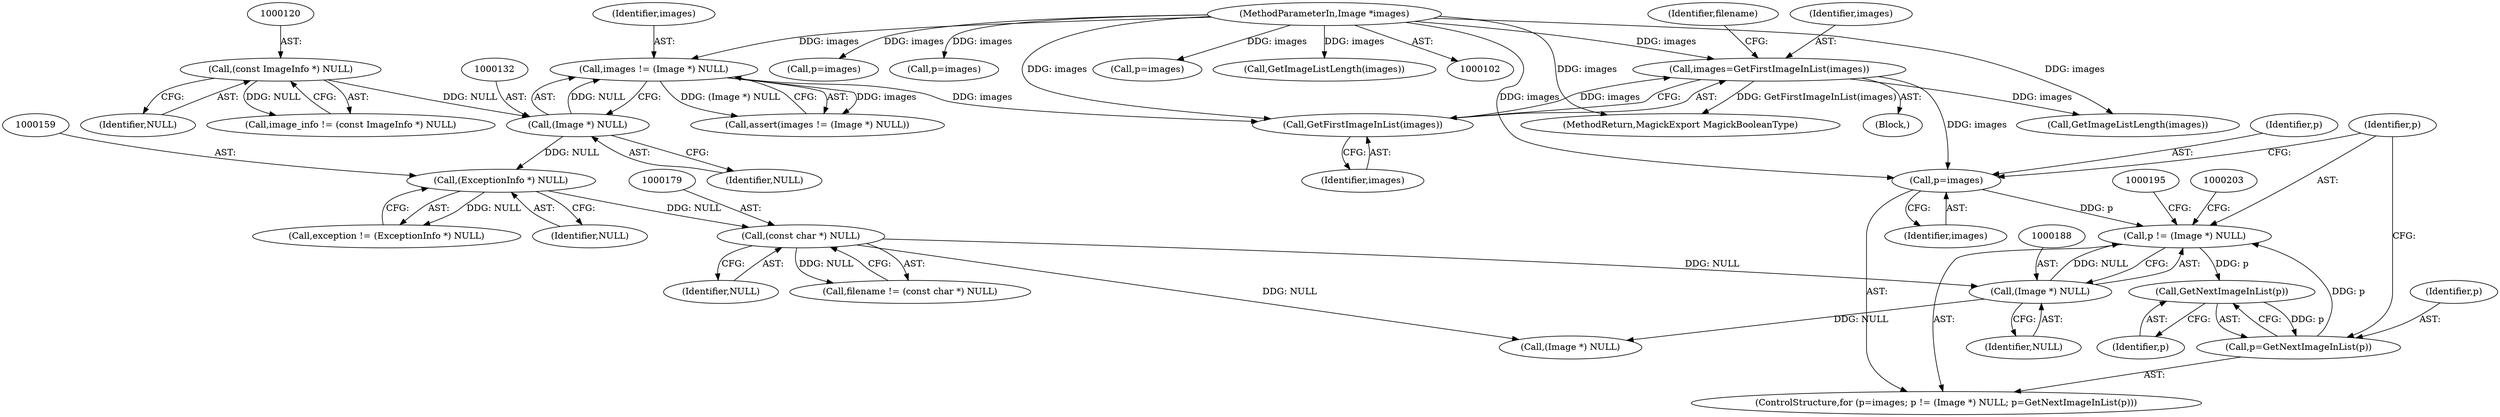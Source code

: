 digraph "0_ImageMagick_5b4bebaa91849c592a8448bc353ab25a54ff8c44@pointer" {
"1000185" [label="(Call,p != (Image *) NULL)"];
"1000190" [label="(Call,p=GetNextImageInList(p))"];
"1000192" [label="(Call,GetNextImageInList(p))"];
"1000185" [label="(Call,p != (Image *) NULL)"];
"1000182" [label="(Call,p=images)"];
"1000171" [label="(Call,images=GetFirstImageInList(images))"];
"1000173" [label="(Call,GetFirstImageInList(images))"];
"1000129" [label="(Call,images != (Image *) NULL)"];
"1000104" [label="(MethodParameterIn,Image *images)"];
"1000131" [label="(Call,(Image *) NULL)"];
"1000119" [label="(Call,(const ImageInfo *) NULL)"];
"1000187" [label="(Call,(Image *) NULL)"];
"1000178" [label="(Call,(const char *) NULL)"];
"1000158" [label="(Call,(ExceptionInfo *) NULL)"];
"1000187" [label="(Call,(Image *) NULL)"];
"1000315" [label="(Call,p=images)"];
"1000177" [label="(Identifier,filename)"];
"1000117" [label="(Call,image_info != (const ImageInfo *) NULL)"];
"1000278" [label="(Call,p=images)"];
"1000121" [label="(Identifier,NULL)"];
"1000221" [label="(Call,GetImageListLength(images))"];
"1000181" [label="(ControlStructure,for (p=images; p != (Image *) NULL; p=GetNextImageInList(p)))"];
"1000130" [label="(Identifier,images)"];
"1000190" [label="(Call,p=GetNextImageInList(p))"];
"1000107" [label="(Block,)"];
"1000396" [label="(MethodReturn,MagickExport MagickBooleanType)"];
"1000173" [label="(Call,GetFirstImageInList(images))"];
"1000171" [label="(Call,images=GetFirstImageInList(images))"];
"1000172" [label="(Identifier,images)"];
"1000158" [label="(Call,(ExceptionInfo *) NULL)"];
"1000189" [label="(Identifier,NULL)"];
"1000192" [label="(Call,GetNextImageInList(p))"];
"1000160" [label="(Identifier,NULL)"];
"1000182" [label="(Call,p=images)"];
"1000183" [label="(Identifier,p)"];
"1000128" [label="(Call,assert(images != (Image *) NULL))"];
"1000184" [label="(Identifier,images)"];
"1000119" [label="(Call,(const ImageInfo *) NULL)"];
"1000245" [label="(Call,p=images)"];
"1000176" [label="(Call,filename != (const char *) NULL)"];
"1000174" [label="(Identifier,images)"];
"1000131" [label="(Call,(Image *) NULL)"];
"1000133" [label="(Identifier,NULL)"];
"1000186" [label="(Identifier,p)"];
"1000252" [label="(Call,(Image *) NULL)"];
"1000178" [label="(Call,(const char *) NULL)"];
"1000180" [label="(Identifier,NULL)"];
"1000185" [label="(Call,p != (Image *) NULL)"];
"1000104" [label="(MethodParameterIn,Image *images)"];
"1000156" [label="(Call,exception != (ExceptionInfo *) NULL)"];
"1000191" [label="(Identifier,p)"];
"1000312" [label="(Call,GetImageListLength(images))"];
"1000129" [label="(Call,images != (Image *) NULL)"];
"1000193" [label="(Identifier,p)"];
"1000185" -> "1000181"  [label="AST: "];
"1000185" -> "1000187"  [label="CFG: "];
"1000186" -> "1000185"  [label="AST: "];
"1000187" -> "1000185"  [label="AST: "];
"1000195" -> "1000185"  [label="CFG: "];
"1000203" -> "1000185"  [label="CFG: "];
"1000190" -> "1000185"  [label="DDG: p"];
"1000182" -> "1000185"  [label="DDG: p"];
"1000187" -> "1000185"  [label="DDG: NULL"];
"1000185" -> "1000192"  [label="DDG: p"];
"1000190" -> "1000181"  [label="AST: "];
"1000190" -> "1000192"  [label="CFG: "];
"1000191" -> "1000190"  [label="AST: "];
"1000192" -> "1000190"  [label="AST: "];
"1000186" -> "1000190"  [label="CFG: "];
"1000192" -> "1000190"  [label="DDG: p"];
"1000192" -> "1000193"  [label="CFG: "];
"1000193" -> "1000192"  [label="AST: "];
"1000182" -> "1000181"  [label="AST: "];
"1000182" -> "1000184"  [label="CFG: "];
"1000183" -> "1000182"  [label="AST: "];
"1000184" -> "1000182"  [label="AST: "];
"1000186" -> "1000182"  [label="CFG: "];
"1000171" -> "1000182"  [label="DDG: images"];
"1000104" -> "1000182"  [label="DDG: images"];
"1000171" -> "1000107"  [label="AST: "];
"1000171" -> "1000173"  [label="CFG: "];
"1000172" -> "1000171"  [label="AST: "];
"1000173" -> "1000171"  [label="AST: "];
"1000177" -> "1000171"  [label="CFG: "];
"1000171" -> "1000396"  [label="DDG: GetFirstImageInList(images)"];
"1000173" -> "1000171"  [label="DDG: images"];
"1000104" -> "1000171"  [label="DDG: images"];
"1000171" -> "1000221"  [label="DDG: images"];
"1000173" -> "1000174"  [label="CFG: "];
"1000174" -> "1000173"  [label="AST: "];
"1000129" -> "1000173"  [label="DDG: images"];
"1000104" -> "1000173"  [label="DDG: images"];
"1000129" -> "1000128"  [label="AST: "];
"1000129" -> "1000131"  [label="CFG: "];
"1000130" -> "1000129"  [label="AST: "];
"1000131" -> "1000129"  [label="AST: "];
"1000128" -> "1000129"  [label="CFG: "];
"1000129" -> "1000128"  [label="DDG: images"];
"1000129" -> "1000128"  [label="DDG: (Image *) NULL"];
"1000104" -> "1000129"  [label="DDG: images"];
"1000131" -> "1000129"  [label="DDG: NULL"];
"1000104" -> "1000102"  [label="AST: "];
"1000104" -> "1000396"  [label="DDG: images"];
"1000104" -> "1000221"  [label="DDG: images"];
"1000104" -> "1000245"  [label="DDG: images"];
"1000104" -> "1000278"  [label="DDG: images"];
"1000104" -> "1000312"  [label="DDG: images"];
"1000104" -> "1000315"  [label="DDG: images"];
"1000131" -> "1000133"  [label="CFG: "];
"1000132" -> "1000131"  [label="AST: "];
"1000133" -> "1000131"  [label="AST: "];
"1000119" -> "1000131"  [label="DDG: NULL"];
"1000131" -> "1000158"  [label="DDG: NULL"];
"1000119" -> "1000117"  [label="AST: "];
"1000119" -> "1000121"  [label="CFG: "];
"1000120" -> "1000119"  [label="AST: "];
"1000121" -> "1000119"  [label="AST: "];
"1000117" -> "1000119"  [label="CFG: "];
"1000119" -> "1000117"  [label="DDG: NULL"];
"1000187" -> "1000189"  [label="CFG: "];
"1000188" -> "1000187"  [label="AST: "];
"1000189" -> "1000187"  [label="AST: "];
"1000178" -> "1000187"  [label="DDG: NULL"];
"1000187" -> "1000252"  [label="DDG: NULL"];
"1000178" -> "1000176"  [label="AST: "];
"1000178" -> "1000180"  [label="CFG: "];
"1000179" -> "1000178"  [label="AST: "];
"1000180" -> "1000178"  [label="AST: "];
"1000176" -> "1000178"  [label="CFG: "];
"1000178" -> "1000176"  [label="DDG: NULL"];
"1000158" -> "1000178"  [label="DDG: NULL"];
"1000178" -> "1000252"  [label="DDG: NULL"];
"1000158" -> "1000156"  [label="AST: "];
"1000158" -> "1000160"  [label="CFG: "];
"1000159" -> "1000158"  [label="AST: "];
"1000160" -> "1000158"  [label="AST: "];
"1000156" -> "1000158"  [label="CFG: "];
"1000158" -> "1000156"  [label="DDG: NULL"];
}
